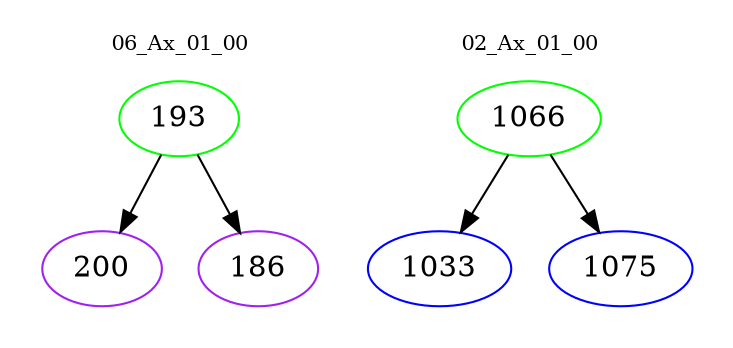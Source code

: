 digraph{
subgraph cluster_0 {
color = white
label = "06_Ax_01_00";
fontsize=10;
T0_193 [label="193", color="green"]
T0_193 -> T0_200 [color="black"]
T0_200 [label="200", color="purple"]
T0_193 -> T0_186 [color="black"]
T0_186 [label="186", color="purple"]
}
subgraph cluster_1 {
color = white
label = "02_Ax_01_00";
fontsize=10;
T1_1066 [label="1066", color="green"]
T1_1066 -> T1_1033 [color="black"]
T1_1033 [label="1033", color="blue"]
T1_1066 -> T1_1075 [color="black"]
T1_1075 [label="1075", color="blue"]
}
}
